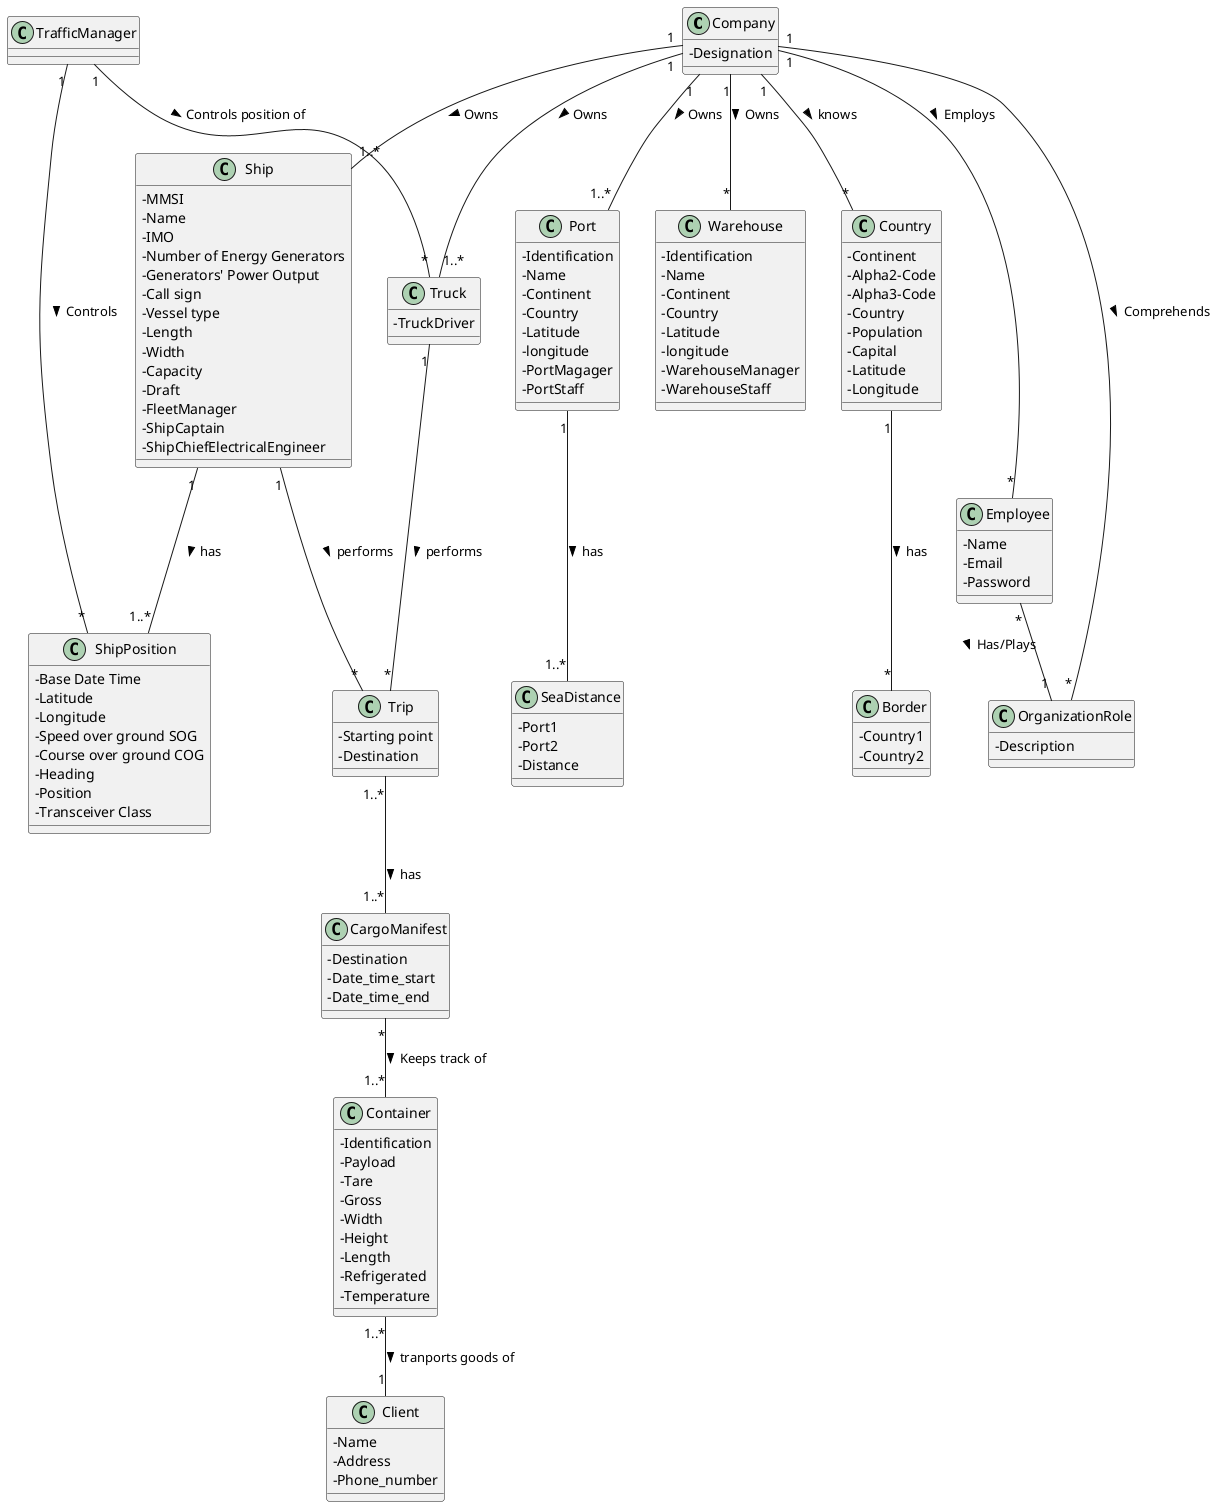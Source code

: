 @startuml
'https://plantuml.com/class-diagram

skinparam classAttributeIconSize 0

class Company {
-Designation
}

class Container {
-Identification
-Payload
-Tare
-Gross
-Width
-Height
-Length
-Refrigerated
-Temperature
}

class Ship {
-MMSI
-Name
-IMO
-Number of Energy Generators
-Generators' Power Output
-Call sign
-Vessel type
-Length
-Width
-Capacity
-Draft
-FleetManager
-ShipCaptain
-ShipChiefElectricalEngineer
}

class ShipPosition {
-Base Date Time
-Latitude
-Longitude
-Speed over ground SOG
-Course over ground COG
-Heading
-Position
-Transceiver Class
}

class Truck {
-TruckDriver
}

class Client {
-Name
-Address
-Phone_number
}

class Port {
-Identification
-Name
-Continent
-Country
-Latitude
-longitude
-PortMagager
-PortStaff
}

class SeaDistance {
-Port1
-Port2
-Distance
}

class Warehouse {
-Identification
-Name
-Continent
-Country
-Latitude
-longitude
-WarehouseManager
-WarehouseStaff
}

class Employee {
-Name
-Email
-Password
}

class OrganizationRole {
-Description
}

class TrafficManager

class CargoManifest {
-Destination
-Date_time_start
-Date_time_end
}

class Trip {
-Starting point
-Destination
}

class Country {
-Continent
-Alpha2-Code
-Alpha3-Code
-Country
-Population
-Capital
-Latitude
-Longitude
}

class Border {
-Country1
-Country2
}

Company "1" -- "1..*" Ship : Owns >
Company "1" -- "1..*" Truck : Owns >
Company "1" -- "1..*" Port : Owns >
Company "1" -- "*" Warehouse : Owns >
Company "1" -- "*" Employee : Employs >
Company "1" --- "*" OrganizationRole : Comprehends >
Company "1" -- "*" Country : knows >
Employee "*" - "1" OrganizationRole : Has/Plays >
Ship "1" -- "*" Trip : performs >
Trip "1..*" -- "1..*" CargoManifest : has >
Ship "1" -- "1..*" ShipPosition : has >
TrafficManager "1" - "*" ShipPosition : Controls >
TrafficManager "1" -- "*" Truck : Controls position of >
Truck "1" -- "*" Trip : performs >
CargoManifest "*" -- "1..*" Container : Keeps track of >
Container "1..*" -- "1" Client : tranports goods of >
Country "1" -- "*" Border : has >
Port "1" -- "1..*" SeaDistance : has >


@enduml